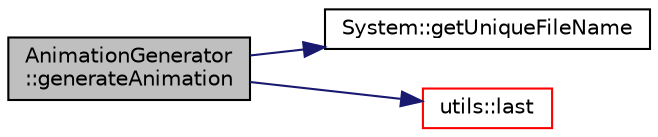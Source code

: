 digraph "AnimationGenerator::generateAnimation"
{
 // LATEX_PDF_SIZE
  edge [fontname="Helvetica",fontsize="10",labelfontname="Helvetica",labelfontsize="10"];
  node [fontname="Helvetica",fontsize="10",shape=record];
  rankdir="LR";
  Node1 [label="AnimationGenerator\l::generateAnimation",height=0.2,width=0.4,color="black", fillcolor="grey75", style="filled", fontcolor="black",tooltip=" "];
  Node1 -> Node2 [color="midnightblue",fontsize="10",style="solid",fontname="Helvetica"];
  Node2 [label="System::getUniqueFileName",height=0.2,width=0.4,color="black", fillcolor="white", style="filled",URL="$struct_system.html#ad5581178d3fe12a658fe8af70c4e4a9c",tooltip="generate unique file name"];
  Node1 -> Node3 [color="midnightblue",fontsize="10",style="solid",fontname="Helvetica"];
  Node3 [label="utils::last",height=0.2,width=0.4,color="red", fillcolor="white", style="filled",URL="$namespaceutils.html#acd3b5c301050895cccf206a7393fbe17",tooltip=" "];
}
